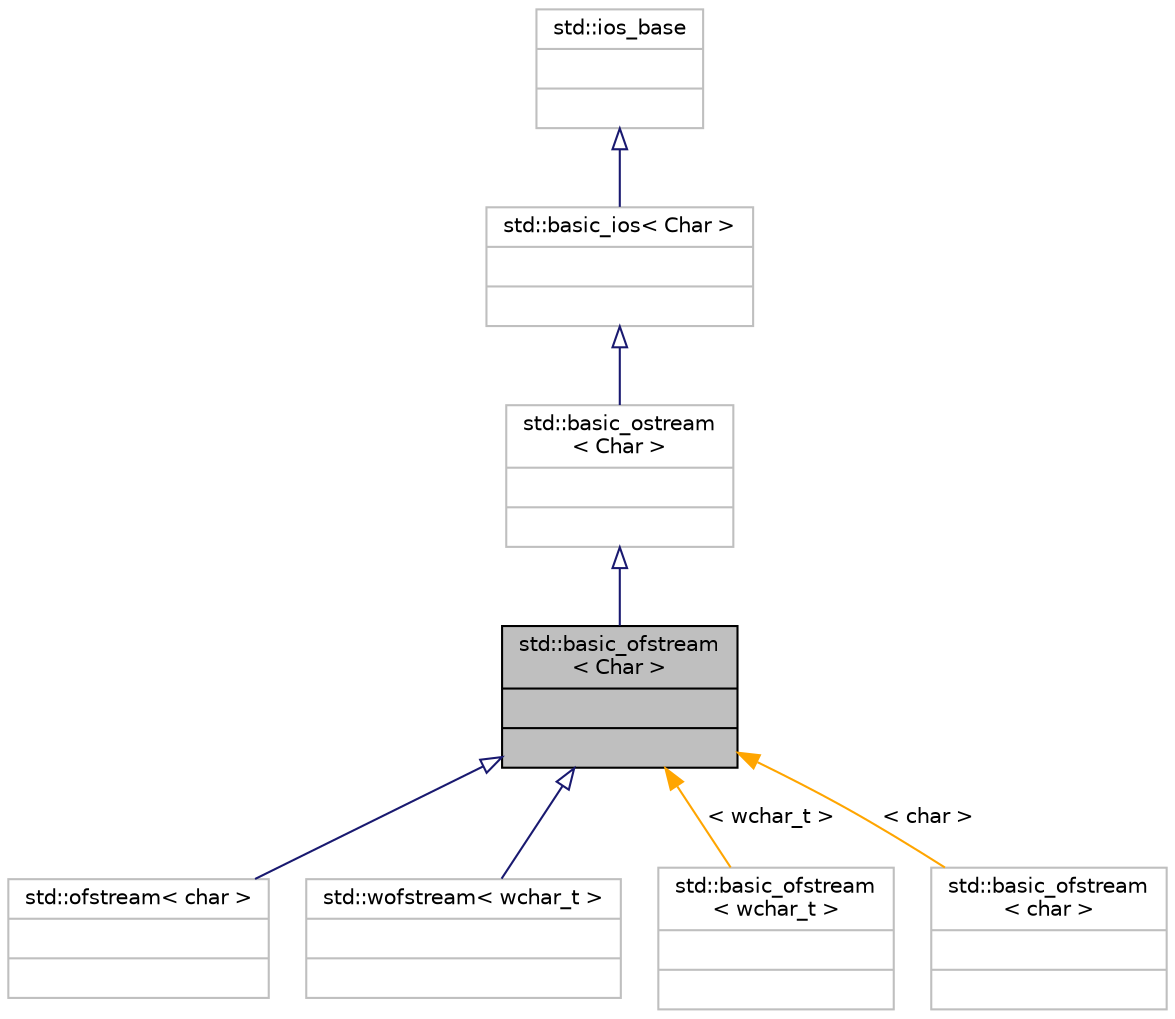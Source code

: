 digraph "std::basic_ofstream&lt; Char &gt;"
{
  edge [fontname="Helvetica",fontsize="10",labelfontname="Helvetica",labelfontsize="10"];
  node [fontname="Helvetica",fontsize="10",shape=record];
  Node203 [label="{std::basic_ofstream\l\< Char \>\n||}",height=0.2,width=0.4,color="black", fillcolor="grey75", style="filled", fontcolor="black"];
  Node204 -> Node203 [dir="back",color="midnightblue",fontsize="10",style="solid",arrowtail="onormal",fontname="Helvetica"];
  Node204 [label="{std::basic_ostream\l\< Char \>\n||}",height=0.2,width=0.4,color="grey75", fillcolor="white", style="filled",tooltip="STL class "];
  Node205 -> Node204 [dir="back",color="midnightblue",fontsize="10",style="solid",arrowtail="onormal",fontname="Helvetica"];
  Node205 [label="{std::basic_ios\< Char \>\n||}",height=0.2,width=0.4,color="grey75", fillcolor="white", style="filled",tooltip="STL class "];
  Node206 -> Node205 [dir="back",color="midnightblue",fontsize="10",style="solid",arrowtail="onormal",fontname="Helvetica"];
  Node206 [label="{std::ios_base\n||}",height=0.2,width=0.4,color="grey75", fillcolor="white", style="filled",tooltip="STL class "];
  Node203 -> Node207 [dir="back",color="midnightblue",fontsize="10",style="solid",arrowtail="onormal",fontname="Helvetica"];
  Node207 [label="{std::ofstream\< char \>\n||}",height=0.2,width=0.4,color="grey75", fillcolor="white", style="filled",tooltip="STL class "];
  Node203 -> Node208 [dir="back",color="midnightblue",fontsize="10",style="solid",arrowtail="onormal",fontname="Helvetica"];
  Node208 [label="{std::wofstream\< wchar_t \>\n||}",height=0.2,width=0.4,color="grey75", fillcolor="white", style="filled",tooltip="STL class "];
  Node203 -> Node209 [dir="back",color="orange",fontsize="10",style="solid",label=" \< wchar_t \>" ,fontname="Helvetica"];
  Node209 [label="{std::basic_ofstream\l\< wchar_t \>\n||}",height=0.2,width=0.4,color="grey75", fillcolor="white", style="filled"];
  Node203 -> Node210 [dir="back",color="orange",fontsize="10",style="solid",label=" \< char \>" ,fontname="Helvetica"];
  Node210 [label="{std::basic_ofstream\l\< char \>\n||}",height=0.2,width=0.4,color="grey75", fillcolor="white", style="filled"];
}
